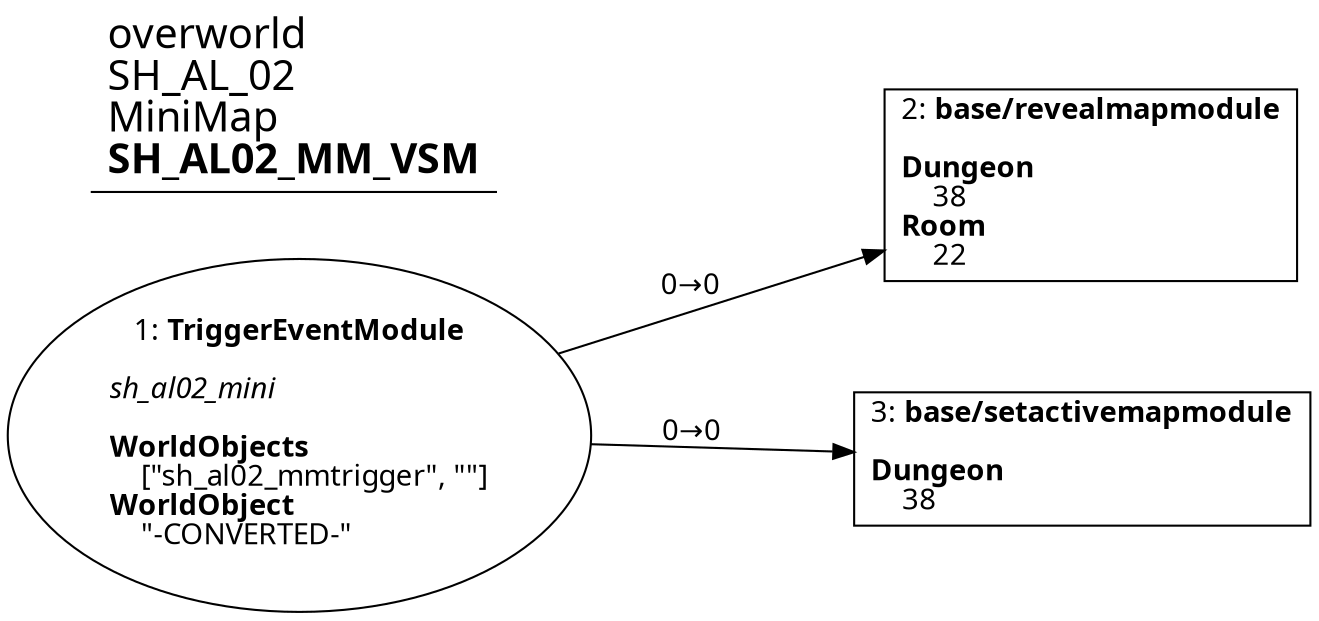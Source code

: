 digraph {
    layout = fdp;
    overlap = prism;
    sep = "+16";
    splines = spline;

    node [ shape = box ];

    graph [ fontname = "Segoe UI" ];
    node [ fontname = "Segoe UI" ];
    edge [ fontname = "Segoe UI" ];

    1 [ label = <1: <b>TriggerEventModule</b><br/><br/><i>sh_al02_mini<br align="left"/></i><br align="left"/><b>WorldObjects</b><br align="left"/>    [&quot;sh_al02_mmtrigger&quot;, &quot;&quot;]<br align="left"/><b>WorldObject</b><br align="left"/>    &quot;-CONVERTED-&quot;<br align="left"/>> ];
    1 [ shape = oval ]
    1 [ pos = "0.087000005,-0.273!" ];
    1 -> 2 [ label = "0→0" ];
    1 -> 3 [ label = "0→0" ];

    2 [ label = <2: <b>base/revealmapmodule</b><br/><br/><b>Dungeon</b><br align="left"/>    38<br align="left"/><b>Room</b><br align="left"/>    22<br align="left"/>> ];
    2 [ pos = "0.365,-0.21400002!" ];

    3 [ label = <3: <b>base/setactivemapmodule</b><br/><br/><b>Dungeon</b><br align="left"/>    38<br align="left"/>> ];
    3 [ pos = "0.36200002,-0.31!" ];

    title [ pos = "0.086,-0.21300001!" ];
    title [ shape = underline ];
    title [ label = <<font point-size="20">overworld<br align="left"/>SH_AL_02<br align="left"/>MiniMap<br align="left"/><b>SH_AL02_MM_VSM</b><br align="left"/></font>> ];
}
